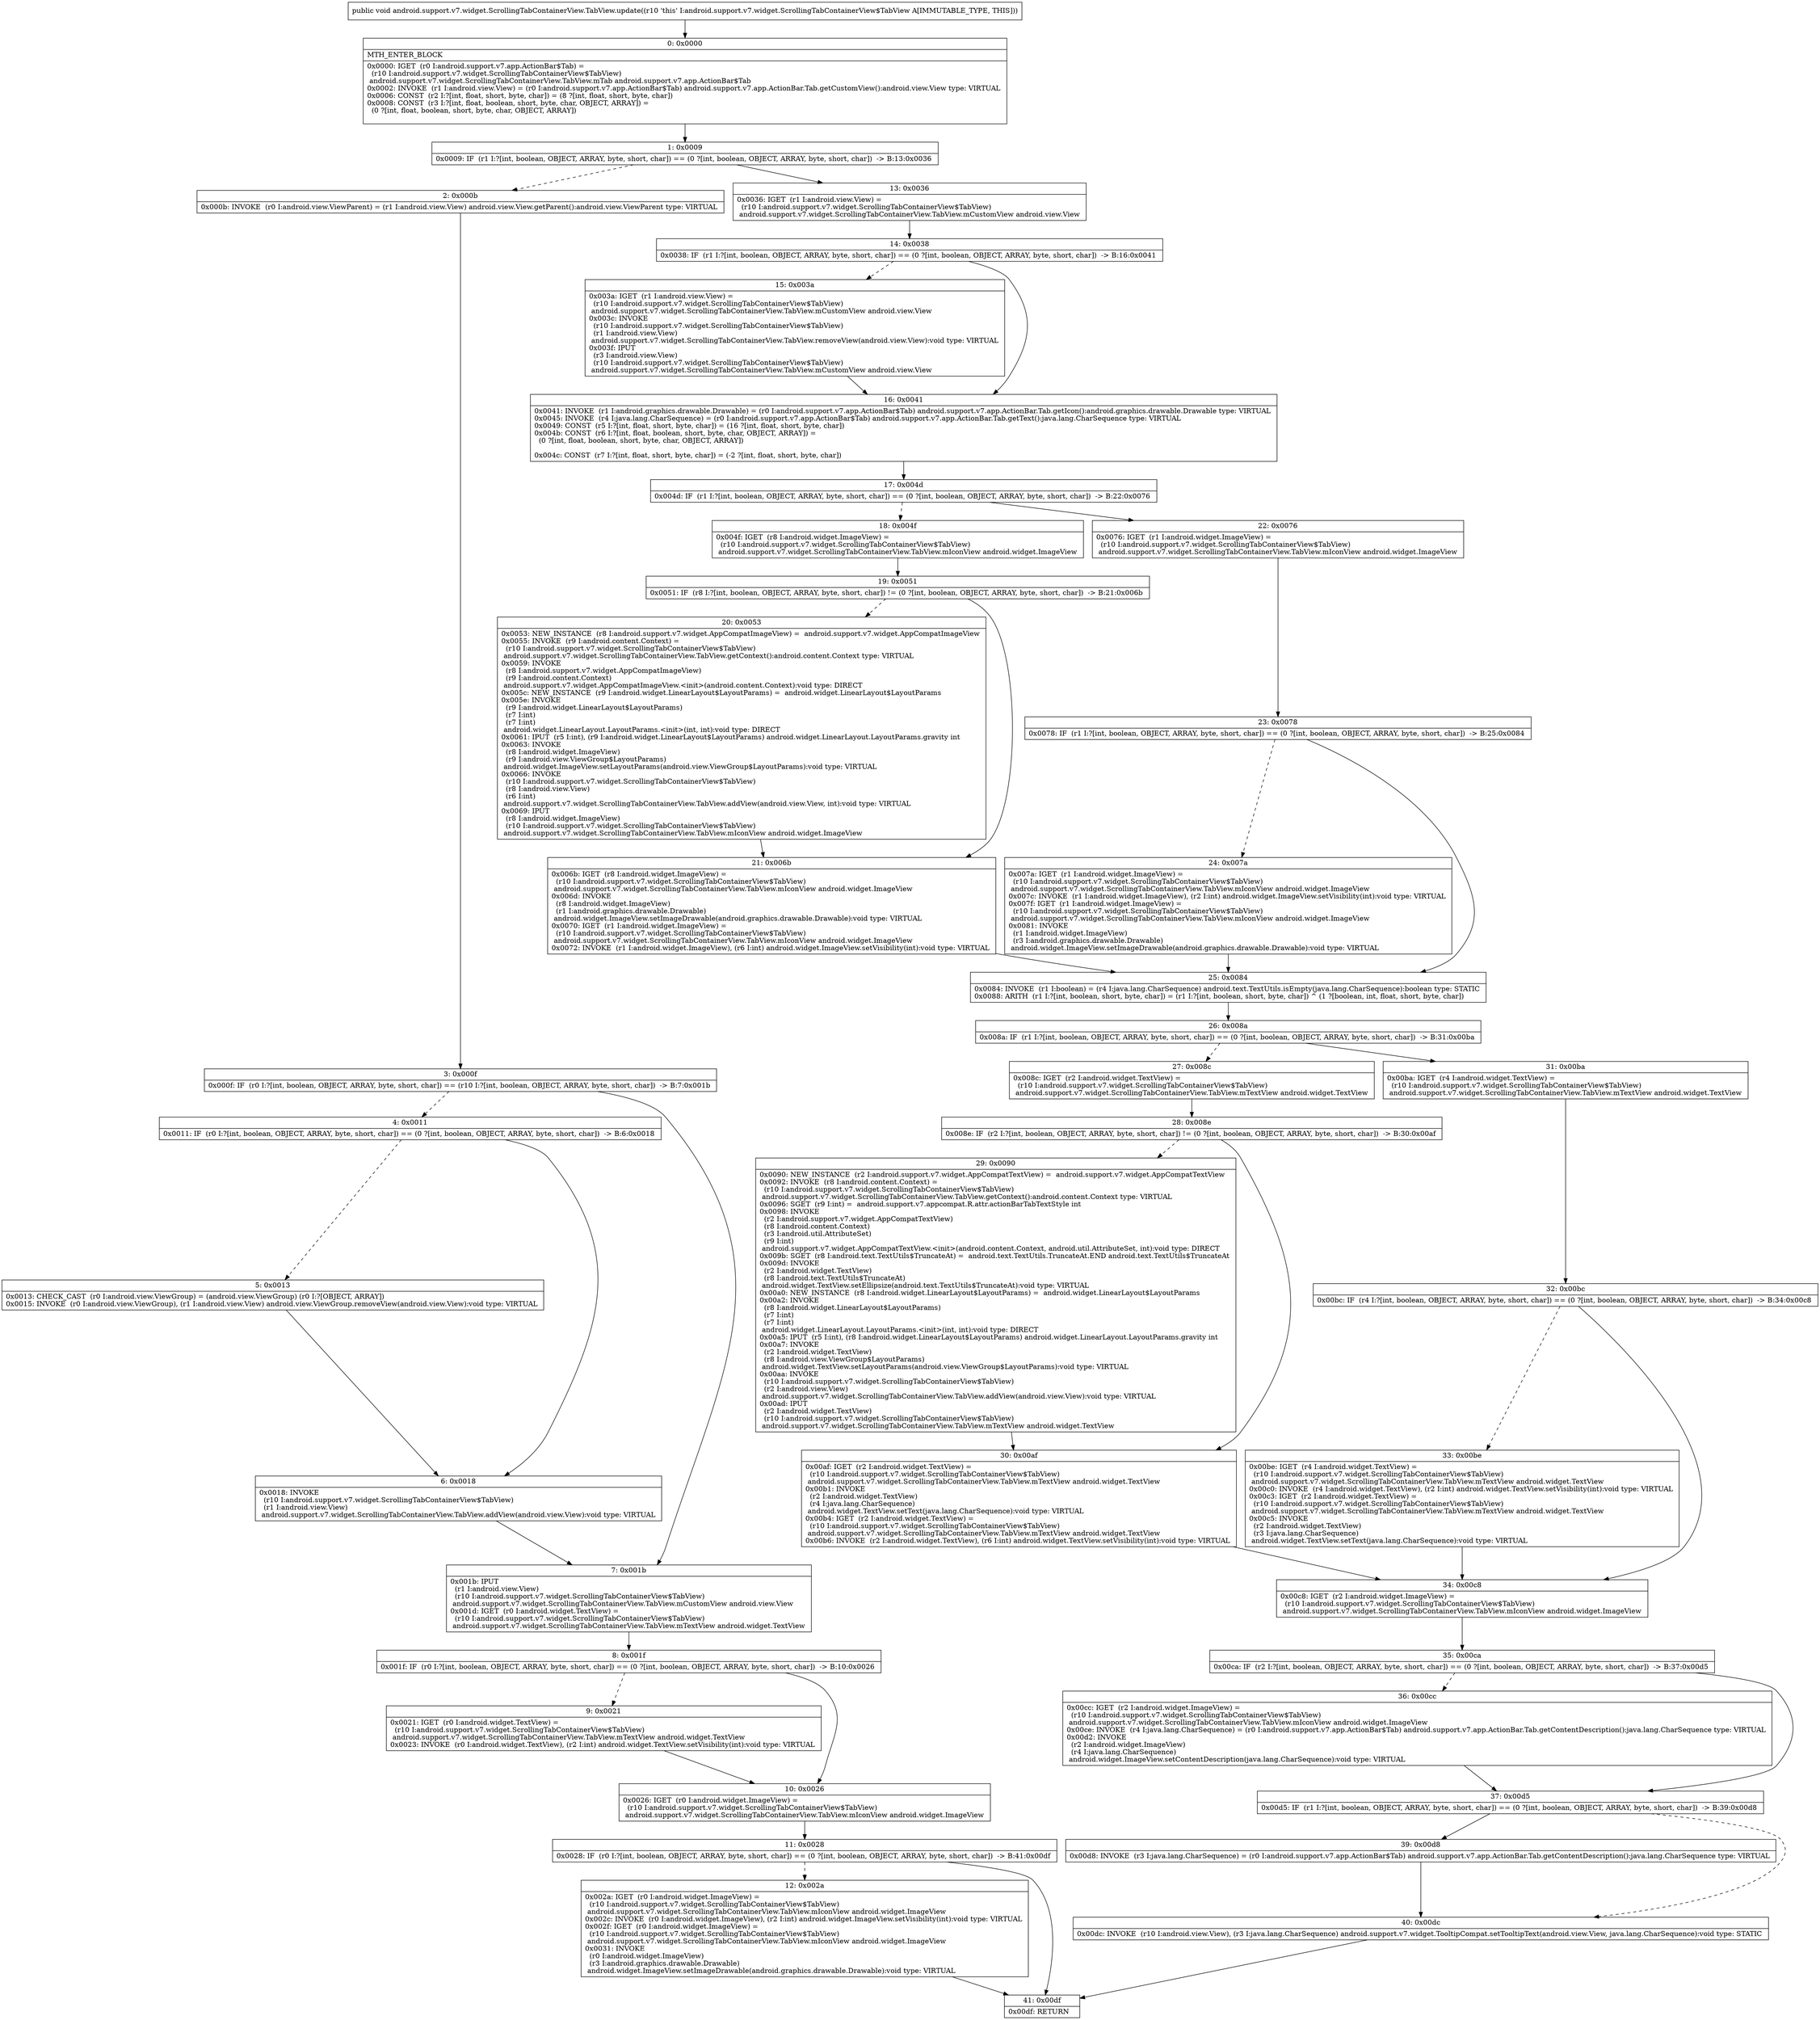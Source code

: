digraph "CFG forandroid.support.v7.widget.ScrollingTabContainerView.TabView.update()V" {
Node_0 [shape=record,label="{0\:\ 0x0000|MTH_ENTER_BLOCK\l|0x0000: IGET  (r0 I:android.support.v7.app.ActionBar$Tab) = \l  (r10 I:android.support.v7.widget.ScrollingTabContainerView$TabView)\l android.support.v7.widget.ScrollingTabContainerView.TabView.mTab android.support.v7.app.ActionBar$Tab \l0x0002: INVOKE  (r1 I:android.view.View) = (r0 I:android.support.v7.app.ActionBar$Tab) android.support.v7.app.ActionBar.Tab.getCustomView():android.view.View type: VIRTUAL \l0x0006: CONST  (r2 I:?[int, float, short, byte, char]) = (8 ?[int, float, short, byte, char]) \l0x0008: CONST  (r3 I:?[int, float, boolean, short, byte, char, OBJECT, ARRAY]) = \l  (0 ?[int, float, boolean, short, byte, char, OBJECT, ARRAY])\l \l}"];
Node_1 [shape=record,label="{1\:\ 0x0009|0x0009: IF  (r1 I:?[int, boolean, OBJECT, ARRAY, byte, short, char]) == (0 ?[int, boolean, OBJECT, ARRAY, byte, short, char])  \-\> B:13:0x0036 \l}"];
Node_2 [shape=record,label="{2\:\ 0x000b|0x000b: INVOKE  (r0 I:android.view.ViewParent) = (r1 I:android.view.View) android.view.View.getParent():android.view.ViewParent type: VIRTUAL \l}"];
Node_3 [shape=record,label="{3\:\ 0x000f|0x000f: IF  (r0 I:?[int, boolean, OBJECT, ARRAY, byte, short, char]) == (r10 I:?[int, boolean, OBJECT, ARRAY, byte, short, char])  \-\> B:7:0x001b \l}"];
Node_4 [shape=record,label="{4\:\ 0x0011|0x0011: IF  (r0 I:?[int, boolean, OBJECT, ARRAY, byte, short, char]) == (0 ?[int, boolean, OBJECT, ARRAY, byte, short, char])  \-\> B:6:0x0018 \l}"];
Node_5 [shape=record,label="{5\:\ 0x0013|0x0013: CHECK_CAST  (r0 I:android.view.ViewGroup) = (android.view.ViewGroup) (r0 I:?[OBJECT, ARRAY]) \l0x0015: INVOKE  (r0 I:android.view.ViewGroup), (r1 I:android.view.View) android.view.ViewGroup.removeView(android.view.View):void type: VIRTUAL \l}"];
Node_6 [shape=record,label="{6\:\ 0x0018|0x0018: INVOKE  \l  (r10 I:android.support.v7.widget.ScrollingTabContainerView$TabView)\l  (r1 I:android.view.View)\l android.support.v7.widget.ScrollingTabContainerView.TabView.addView(android.view.View):void type: VIRTUAL \l}"];
Node_7 [shape=record,label="{7\:\ 0x001b|0x001b: IPUT  \l  (r1 I:android.view.View)\l  (r10 I:android.support.v7.widget.ScrollingTabContainerView$TabView)\l android.support.v7.widget.ScrollingTabContainerView.TabView.mCustomView android.view.View \l0x001d: IGET  (r0 I:android.widget.TextView) = \l  (r10 I:android.support.v7.widget.ScrollingTabContainerView$TabView)\l android.support.v7.widget.ScrollingTabContainerView.TabView.mTextView android.widget.TextView \l}"];
Node_8 [shape=record,label="{8\:\ 0x001f|0x001f: IF  (r0 I:?[int, boolean, OBJECT, ARRAY, byte, short, char]) == (0 ?[int, boolean, OBJECT, ARRAY, byte, short, char])  \-\> B:10:0x0026 \l}"];
Node_9 [shape=record,label="{9\:\ 0x0021|0x0021: IGET  (r0 I:android.widget.TextView) = \l  (r10 I:android.support.v7.widget.ScrollingTabContainerView$TabView)\l android.support.v7.widget.ScrollingTabContainerView.TabView.mTextView android.widget.TextView \l0x0023: INVOKE  (r0 I:android.widget.TextView), (r2 I:int) android.widget.TextView.setVisibility(int):void type: VIRTUAL \l}"];
Node_10 [shape=record,label="{10\:\ 0x0026|0x0026: IGET  (r0 I:android.widget.ImageView) = \l  (r10 I:android.support.v7.widget.ScrollingTabContainerView$TabView)\l android.support.v7.widget.ScrollingTabContainerView.TabView.mIconView android.widget.ImageView \l}"];
Node_11 [shape=record,label="{11\:\ 0x0028|0x0028: IF  (r0 I:?[int, boolean, OBJECT, ARRAY, byte, short, char]) == (0 ?[int, boolean, OBJECT, ARRAY, byte, short, char])  \-\> B:41:0x00df \l}"];
Node_12 [shape=record,label="{12\:\ 0x002a|0x002a: IGET  (r0 I:android.widget.ImageView) = \l  (r10 I:android.support.v7.widget.ScrollingTabContainerView$TabView)\l android.support.v7.widget.ScrollingTabContainerView.TabView.mIconView android.widget.ImageView \l0x002c: INVOKE  (r0 I:android.widget.ImageView), (r2 I:int) android.widget.ImageView.setVisibility(int):void type: VIRTUAL \l0x002f: IGET  (r0 I:android.widget.ImageView) = \l  (r10 I:android.support.v7.widget.ScrollingTabContainerView$TabView)\l android.support.v7.widget.ScrollingTabContainerView.TabView.mIconView android.widget.ImageView \l0x0031: INVOKE  \l  (r0 I:android.widget.ImageView)\l  (r3 I:android.graphics.drawable.Drawable)\l android.widget.ImageView.setImageDrawable(android.graphics.drawable.Drawable):void type: VIRTUAL \l}"];
Node_13 [shape=record,label="{13\:\ 0x0036|0x0036: IGET  (r1 I:android.view.View) = \l  (r10 I:android.support.v7.widget.ScrollingTabContainerView$TabView)\l android.support.v7.widget.ScrollingTabContainerView.TabView.mCustomView android.view.View \l}"];
Node_14 [shape=record,label="{14\:\ 0x0038|0x0038: IF  (r1 I:?[int, boolean, OBJECT, ARRAY, byte, short, char]) == (0 ?[int, boolean, OBJECT, ARRAY, byte, short, char])  \-\> B:16:0x0041 \l}"];
Node_15 [shape=record,label="{15\:\ 0x003a|0x003a: IGET  (r1 I:android.view.View) = \l  (r10 I:android.support.v7.widget.ScrollingTabContainerView$TabView)\l android.support.v7.widget.ScrollingTabContainerView.TabView.mCustomView android.view.View \l0x003c: INVOKE  \l  (r10 I:android.support.v7.widget.ScrollingTabContainerView$TabView)\l  (r1 I:android.view.View)\l android.support.v7.widget.ScrollingTabContainerView.TabView.removeView(android.view.View):void type: VIRTUAL \l0x003f: IPUT  \l  (r3 I:android.view.View)\l  (r10 I:android.support.v7.widget.ScrollingTabContainerView$TabView)\l android.support.v7.widget.ScrollingTabContainerView.TabView.mCustomView android.view.View \l}"];
Node_16 [shape=record,label="{16\:\ 0x0041|0x0041: INVOKE  (r1 I:android.graphics.drawable.Drawable) = (r0 I:android.support.v7.app.ActionBar$Tab) android.support.v7.app.ActionBar.Tab.getIcon():android.graphics.drawable.Drawable type: VIRTUAL \l0x0045: INVOKE  (r4 I:java.lang.CharSequence) = (r0 I:android.support.v7.app.ActionBar$Tab) android.support.v7.app.ActionBar.Tab.getText():java.lang.CharSequence type: VIRTUAL \l0x0049: CONST  (r5 I:?[int, float, short, byte, char]) = (16 ?[int, float, short, byte, char]) \l0x004b: CONST  (r6 I:?[int, float, boolean, short, byte, char, OBJECT, ARRAY]) = \l  (0 ?[int, float, boolean, short, byte, char, OBJECT, ARRAY])\l \l0x004c: CONST  (r7 I:?[int, float, short, byte, char]) = (\-2 ?[int, float, short, byte, char]) \l}"];
Node_17 [shape=record,label="{17\:\ 0x004d|0x004d: IF  (r1 I:?[int, boolean, OBJECT, ARRAY, byte, short, char]) == (0 ?[int, boolean, OBJECT, ARRAY, byte, short, char])  \-\> B:22:0x0076 \l}"];
Node_18 [shape=record,label="{18\:\ 0x004f|0x004f: IGET  (r8 I:android.widget.ImageView) = \l  (r10 I:android.support.v7.widget.ScrollingTabContainerView$TabView)\l android.support.v7.widget.ScrollingTabContainerView.TabView.mIconView android.widget.ImageView \l}"];
Node_19 [shape=record,label="{19\:\ 0x0051|0x0051: IF  (r8 I:?[int, boolean, OBJECT, ARRAY, byte, short, char]) != (0 ?[int, boolean, OBJECT, ARRAY, byte, short, char])  \-\> B:21:0x006b \l}"];
Node_20 [shape=record,label="{20\:\ 0x0053|0x0053: NEW_INSTANCE  (r8 I:android.support.v7.widget.AppCompatImageView) =  android.support.v7.widget.AppCompatImageView \l0x0055: INVOKE  (r9 I:android.content.Context) = \l  (r10 I:android.support.v7.widget.ScrollingTabContainerView$TabView)\l android.support.v7.widget.ScrollingTabContainerView.TabView.getContext():android.content.Context type: VIRTUAL \l0x0059: INVOKE  \l  (r8 I:android.support.v7.widget.AppCompatImageView)\l  (r9 I:android.content.Context)\l android.support.v7.widget.AppCompatImageView.\<init\>(android.content.Context):void type: DIRECT \l0x005c: NEW_INSTANCE  (r9 I:android.widget.LinearLayout$LayoutParams) =  android.widget.LinearLayout$LayoutParams \l0x005e: INVOKE  \l  (r9 I:android.widget.LinearLayout$LayoutParams)\l  (r7 I:int)\l  (r7 I:int)\l android.widget.LinearLayout.LayoutParams.\<init\>(int, int):void type: DIRECT \l0x0061: IPUT  (r5 I:int), (r9 I:android.widget.LinearLayout$LayoutParams) android.widget.LinearLayout.LayoutParams.gravity int \l0x0063: INVOKE  \l  (r8 I:android.widget.ImageView)\l  (r9 I:android.view.ViewGroup$LayoutParams)\l android.widget.ImageView.setLayoutParams(android.view.ViewGroup$LayoutParams):void type: VIRTUAL \l0x0066: INVOKE  \l  (r10 I:android.support.v7.widget.ScrollingTabContainerView$TabView)\l  (r8 I:android.view.View)\l  (r6 I:int)\l android.support.v7.widget.ScrollingTabContainerView.TabView.addView(android.view.View, int):void type: VIRTUAL \l0x0069: IPUT  \l  (r8 I:android.widget.ImageView)\l  (r10 I:android.support.v7.widget.ScrollingTabContainerView$TabView)\l android.support.v7.widget.ScrollingTabContainerView.TabView.mIconView android.widget.ImageView \l}"];
Node_21 [shape=record,label="{21\:\ 0x006b|0x006b: IGET  (r8 I:android.widget.ImageView) = \l  (r10 I:android.support.v7.widget.ScrollingTabContainerView$TabView)\l android.support.v7.widget.ScrollingTabContainerView.TabView.mIconView android.widget.ImageView \l0x006d: INVOKE  \l  (r8 I:android.widget.ImageView)\l  (r1 I:android.graphics.drawable.Drawable)\l android.widget.ImageView.setImageDrawable(android.graphics.drawable.Drawable):void type: VIRTUAL \l0x0070: IGET  (r1 I:android.widget.ImageView) = \l  (r10 I:android.support.v7.widget.ScrollingTabContainerView$TabView)\l android.support.v7.widget.ScrollingTabContainerView.TabView.mIconView android.widget.ImageView \l0x0072: INVOKE  (r1 I:android.widget.ImageView), (r6 I:int) android.widget.ImageView.setVisibility(int):void type: VIRTUAL \l}"];
Node_22 [shape=record,label="{22\:\ 0x0076|0x0076: IGET  (r1 I:android.widget.ImageView) = \l  (r10 I:android.support.v7.widget.ScrollingTabContainerView$TabView)\l android.support.v7.widget.ScrollingTabContainerView.TabView.mIconView android.widget.ImageView \l}"];
Node_23 [shape=record,label="{23\:\ 0x0078|0x0078: IF  (r1 I:?[int, boolean, OBJECT, ARRAY, byte, short, char]) == (0 ?[int, boolean, OBJECT, ARRAY, byte, short, char])  \-\> B:25:0x0084 \l}"];
Node_24 [shape=record,label="{24\:\ 0x007a|0x007a: IGET  (r1 I:android.widget.ImageView) = \l  (r10 I:android.support.v7.widget.ScrollingTabContainerView$TabView)\l android.support.v7.widget.ScrollingTabContainerView.TabView.mIconView android.widget.ImageView \l0x007c: INVOKE  (r1 I:android.widget.ImageView), (r2 I:int) android.widget.ImageView.setVisibility(int):void type: VIRTUAL \l0x007f: IGET  (r1 I:android.widget.ImageView) = \l  (r10 I:android.support.v7.widget.ScrollingTabContainerView$TabView)\l android.support.v7.widget.ScrollingTabContainerView.TabView.mIconView android.widget.ImageView \l0x0081: INVOKE  \l  (r1 I:android.widget.ImageView)\l  (r3 I:android.graphics.drawable.Drawable)\l android.widget.ImageView.setImageDrawable(android.graphics.drawable.Drawable):void type: VIRTUAL \l}"];
Node_25 [shape=record,label="{25\:\ 0x0084|0x0084: INVOKE  (r1 I:boolean) = (r4 I:java.lang.CharSequence) android.text.TextUtils.isEmpty(java.lang.CharSequence):boolean type: STATIC \l0x0088: ARITH  (r1 I:?[int, boolean, short, byte, char]) = (r1 I:?[int, boolean, short, byte, char]) ^ (1 ?[boolean, int, float, short, byte, char]) \l}"];
Node_26 [shape=record,label="{26\:\ 0x008a|0x008a: IF  (r1 I:?[int, boolean, OBJECT, ARRAY, byte, short, char]) == (0 ?[int, boolean, OBJECT, ARRAY, byte, short, char])  \-\> B:31:0x00ba \l}"];
Node_27 [shape=record,label="{27\:\ 0x008c|0x008c: IGET  (r2 I:android.widget.TextView) = \l  (r10 I:android.support.v7.widget.ScrollingTabContainerView$TabView)\l android.support.v7.widget.ScrollingTabContainerView.TabView.mTextView android.widget.TextView \l}"];
Node_28 [shape=record,label="{28\:\ 0x008e|0x008e: IF  (r2 I:?[int, boolean, OBJECT, ARRAY, byte, short, char]) != (0 ?[int, boolean, OBJECT, ARRAY, byte, short, char])  \-\> B:30:0x00af \l}"];
Node_29 [shape=record,label="{29\:\ 0x0090|0x0090: NEW_INSTANCE  (r2 I:android.support.v7.widget.AppCompatTextView) =  android.support.v7.widget.AppCompatTextView \l0x0092: INVOKE  (r8 I:android.content.Context) = \l  (r10 I:android.support.v7.widget.ScrollingTabContainerView$TabView)\l android.support.v7.widget.ScrollingTabContainerView.TabView.getContext():android.content.Context type: VIRTUAL \l0x0096: SGET  (r9 I:int) =  android.support.v7.appcompat.R.attr.actionBarTabTextStyle int \l0x0098: INVOKE  \l  (r2 I:android.support.v7.widget.AppCompatTextView)\l  (r8 I:android.content.Context)\l  (r3 I:android.util.AttributeSet)\l  (r9 I:int)\l android.support.v7.widget.AppCompatTextView.\<init\>(android.content.Context, android.util.AttributeSet, int):void type: DIRECT \l0x009b: SGET  (r8 I:android.text.TextUtils$TruncateAt) =  android.text.TextUtils.TruncateAt.END android.text.TextUtils$TruncateAt \l0x009d: INVOKE  \l  (r2 I:android.widget.TextView)\l  (r8 I:android.text.TextUtils$TruncateAt)\l android.widget.TextView.setEllipsize(android.text.TextUtils$TruncateAt):void type: VIRTUAL \l0x00a0: NEW_INSTANCE  (r8 I:android.widget.LinearLayout$LayoutParams) =  android.widget.LinearLayout$LayoutParams \l0x00a2: INVOKE  \l  (r8 I:android.widget.LinearLayout$LayoutParams)\l  (r7 I:int)\l  (r7 I:int)\l android.widget.LinearLayout.LayoutParams.\<init\>(int, int):void type: DIRECT \l0x00a5: IPUT  (r5 I:int), (r8 I:android.widget.LinearLayout$LayoutParams) android.widget.LinearLayout.LayoutParams.gravity int \l0x00a7: INVOKE  \l  (r2 I:android.widget.TextView)\l  (r8 I:android.view.ViewGroup$LayoutParams)\l android.widget.TextView.setLayoutParams(android.view.ViewGroup$LayoutParams):void type: VIRTUAL \l0x00aa: INVOKE  \l  (r10 I:android.support.v7.widget.ScrollingTabContainerView$TabView)\l  (r2 I:android.view.View)\l android.support.v7.widget.ScrollingTabContainerView.TabView.addView(android.view.View):void type: VIRTUAL \l0x00ad: IPUT  \l  (r2 I:android.widget.TextView)\l  (r10 I:android.support.v7.widget.ScrollingTabContainerView$TabView)\l android.support.v7.widget.ScrollingTabContainerView.TabView.mTextView android.widget.TextView \l}"];
Node_30 [shape=record,label="{30\:\ 0x00af|0x00af: IGET  (r2 I:android.widget.TextView) = \l  (r10 I:android.support.v7.widget.ScrollingTabContainerView$TabView)\l android.support.v7.widget.ScrollingTabContainerView.TabView.mTextView android.widget.TextView \l0x00b1: INVOKE  \l  (r2 I:android.widget.TextView)\l  (r4 I:java.lang.CharSequence)\l android.widget.TextView.setText(java.lang.CharSequence):void type: VIRTUAL \l0x00b4: IGET  (r2 I:android.widget.TextView) = \l  (r10 I:android.support.v7.widget.ScrollingTabContainerView$TabView)\l android.support.v7.widget.ScrollingTabContainerView.TabView.mTextView android.widget.TextView \l0x00b6: INVOKE  (r2 I:android.widget.TextView), (r6 I:int) android.widget.TextView.setVisibility(int):void type: VIRTUAL \l}"];
Node_31 [shape=record,label="{31\:\ 0x00ba|0x00ba: IGET  (r4 I:android.widget.TextView) = \l  (r10 I:android.support.v7.widget.ScrollingTabContainerView$TabView)\l android.support.v7.widget.ScrollingTabContainerView.TabView.mTextView android.widget.TextView \l}"];
Node_32 [shape=record,label="{32\:\ 0x00bc|0x00bc: IF  (r4 I:?[int, boolean, OBJECT, ARRAY, byte, short, char]) == (0 ?[int, boolean, OBJECT, ARRAY, byte, short, char])  \-\> B:34:0x00c8 \l}"];
Node_33 [shape=record,label="{33\:\ 0x00be|0x00be: IGET  (r4 I:android.widget.TextView) = \l  (r10 I:android.support.v7.widget.ScrollingTabContainerView$TabView)\l android.support.v7.widget.ScrollingTabContainerView.TabView.mTextView android.widget.TextView \l0x00c0: INVOKE  (r4 I:android.widget.TextView), (r2 I:int) android.widget.TextView.setVisibility(int):void type: VIRTUAL \l0x00c3: IGET  (r2 I:android.widget.TextView) = \l  (r10 I:android.support.v7.widget.ScrollingTabContainerView$TabView)\l android.support.v7.widget.ScrollingTabContainerView.TabView.mTextView android.widget.TextView \l0x00c5: INVOKE  \l  (r2 I:android.widget.TextView)\l  (r3 I:java.lang.CharSequence)\l android.widget.TextView.setText(java.lang.CharSequence):void type: VIRTUAL \l}"];
Node_34 [shape=record,label="{34\:\ 0x00c8|0x00c8: IGET  (r2 I:android.widget.ImageView) = \l  (r10 I:android.support.v7.widget.ScrollingTabContainerView$TabView)\l android.support.v7.widget.ScrollingTabContainerView.TabView.mIconView android.widget.ImageView \l}"];
Node_35 [shape=record,label="{35\:\ 0x00ca|0x00ca: IF  (r2 I:?[int, boolean, OBJECT, ARRAY, byte, short, char]) == (0 ?[int, boolean, OBJECT, ARRAY, byte, short, char])  \-\> B:37:0x00d5 \l}"];
Node_36 [shape=record,label="{36\:\ 0x00cc|0x00cc: IGET  (r2 I:android.widget.ImageView) = \l  (r10 I:android.support.v7.widget.ScrollingTabContainerView$TabView)\l android.support.v7.widget.ScrollingTabContainerView.TabView.mIconView android.widget.ImageView \l0x00ce: INVOKE  (r4 I:java.lang.CharSequence) = (r0 I:android.support.v7.app.ActionBar$Tab) android.support.v7.app.ActionBar.Tab.getContentDescription():java.lang.CharSequence type: VIRTUAL \l0x00d2: INVOKE  \l  (r2 I:android.widget.ImageView)\l  (r4 I:java.lang.CharSequence)\l android.widget.ImageView.setContentDescription(java.lang.CharSequence):void type: VIRTUAL \l}"];
Node_37 [shape=record,label="{37\:\ 0x00d5|0x00d5: IF  (r1 I:?[int, boolean, OBJECT, ARRAY, byte, short, char]) == (0 ?[int, boolean, OBJECT, ARRAY, byte, short, char])  \-\> B:39:0x00d8 \l}"];
Node_39 [shape=record,label="{39\:\ 0x00d8|0x00d8: INVOKE  (r3 I:java.lang.CharSequence) = (r0 I:android.support.v7.app.ActionBar$Tab) android.support.v7.app.ActionBar.Tab.getContentDescription():java.lang.CharSequence type: VIRTUAL \l}"];
Node_40 [shape=record,label="{40\:\ 0x00dc|0x00dc: INVOKE  (r10 I:android.view.View), (r3 I:java.lang.CharSequence) android.support.v7.widget.TooltipCompat.setTooltipText(android.view.View, java.lang.CharSequence):void type: STATIC \l}"];
Node_41 [shape=record,label="{41\:\ 0x00df|0x00df: RETURN   \l}"];
MethodNode[shape=record,label="{public void android.support.v7.widget.ScrollingTabContainerView.TabView.update((r10 'this' I:android.support.v7.widget.ScrollingTabContainerView$TabView A[IMMUTABLE_TYPE, THIS])) }"];
MethodNode -> Node_0;
Node_0 -> Node_1;
Node_1 -> Node_2[style=dashed];
Node_1 -> Node_13;
Node_2 -> Node_3;
Node_3 -> Node_4[style=dashed];
Node_3 -> Node_7;
Node_4 -> Node_5[style=dashed];
Node_4 -> Node_6;
Node_5 -> Node_6;
Node_6 -> Node_7;
Node_7 -> Node_8;
Node_8 -> Node_9[style=dashed];
Node_8 -> Node_10;
Node_9 -> Node_10;
Node_10 -> Node_11;
Node_11 -> Node_12[style=dashed];
Node_11 -> Node_41;
Node_12 -> Node_41;
Node_13 -> Node_14;
Node_14 -> Node_15[style=dashed];
Node_14 -> Node_16;
Node_15 -> Node_16;
Node_16 -> Node_17;
Node_17 -> Node_18[style=dashed];
Node_17 -> Node_22;
Node_18 -> Node_19;
Node_19 -> Node_20[style=dashed];
Node_19 -> Node_21;
Node_20 -> Node_21;
Node_21 -> Node_25;
Node_22 -> Node_23;
Node_23 -> Node_24[style=dashed];
Node_23 -> Node_25;
Node_24 -> Node_25;
Node_25 -> Node_26;
Node_26 -> Node_27[style=dashed];
Node_26 -> Node_31;
Node_27 -> Node_28;
Node_28 -> Node_29[style=dashed];
Node_28 -> Node_30;
Node_29 -> Node_30;
Node_30 -> Node_34;
Node_31 -> Node_32;
Node_32 -> Node_33[style=dashed];
Node_32 -> Node_34;
Node_33 -> Node_34;
Node_34 -> Node_35;
Node_35 -> Node_36[style=dashed];
Node_35 -> Node_37;
Node_36 -> Node_37;
Node_37 -> Node_39;
Node_37 -> Node_40[style=dashed];
Node_39 -> Node_40;
Node_40 -> Node_41;
}

